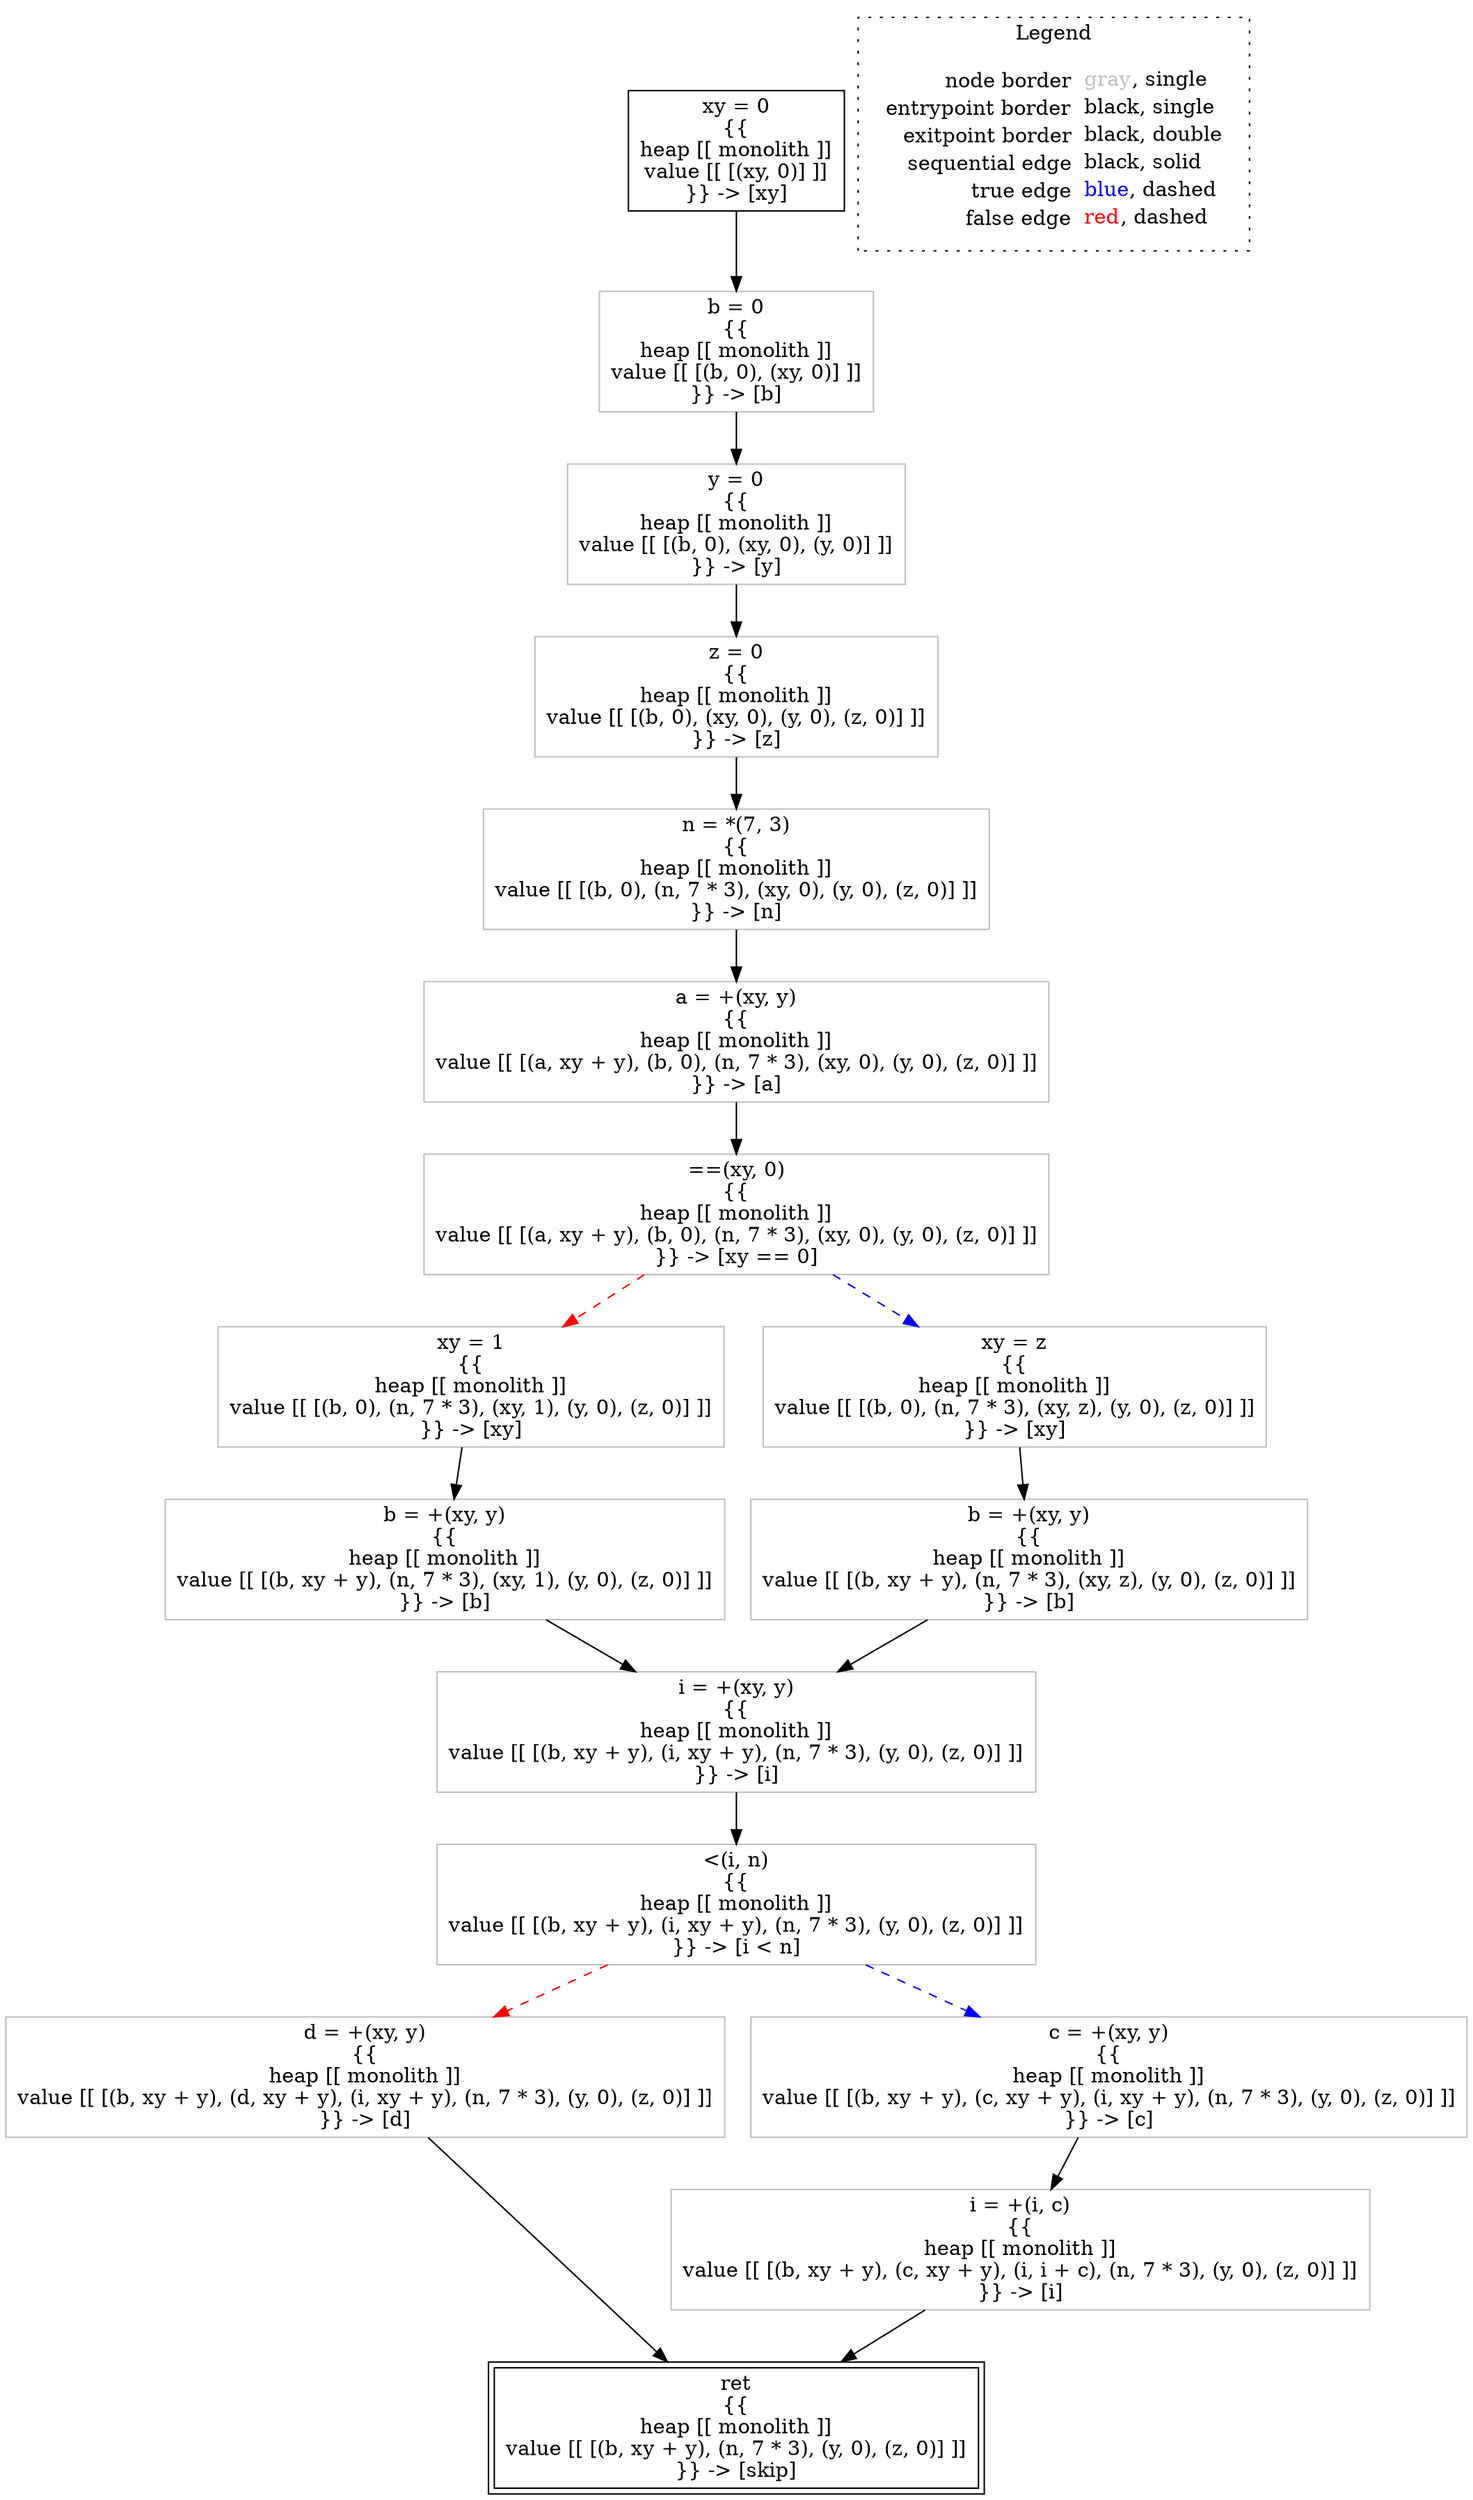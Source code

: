 digraph {
	"node0" [shape="rect",color="black",label=<xy = 0<BR/>{{<BR/>heap [[ monolith ]]<BR/>value [[ [(xy, 0)] ]]<BR/>}} -&gt; [xy]>];
	"node1" [shape="rect",color="gray",label=<==(xy, 0)<BR/>{{<BR/>heap [[ monolith ]]<BR/>value [[ [(a, xy + y), (b, 0), (n, 7 * 3), (xy, 0), (y, 0), (z, 0)] ]]<BR/>}} -&gt; [xy == 0]>];
	"node2" [shape="rect",color="gray",label=<d = +(xy, y)<BR/>{{<BR/>heap [[ monolith ]]<BR/>value [[ [(b, xy + y), (d, xy + y), (i, xy + y), (n, 7 * 3), (y, 0), (z, 0)] ]]<BR/>}} -&gt; [d]>];
	"node3" [shape="rect",color="gray",label=<c = +(xy, y)<BR/>{{<BR/>heap [[ monolith ]]<BR/>value [[ [(b, xy + y), (c, xy + y), (i, xy + y), (n, 7 * 3), (y, 0), (z, 0)] ]]<BR/>}} -&gt; [c]>];
	"node4" [shape="rect",color="gray",label=<y = 0<BR/>{{<BR/>heap [[ monolith ]]<BR/>value [[ [(b, 0), (xy, 0), (y, 0)] ]]<BR/>}} -&gt; [y]>];
	"node5" [shape="rect",color="gray",label=<a = +(xy, y)<BR/>{{<BR/>heap [[ monolith ]]<BR/>value [[ [(a, xy + y), (b, 0), (n, 7 * 3), (xy, 0), (y, 0), (z, 0)] ]]<BR/>}} -&gt; [a]>];
	"node6" [shape="rect",color="black",peripheries="2",label=<ret<BR/>{{<BR/>heap [[ monolith ]]<BR/>value [[ [(b, xy + y), (n, 7 * 3), (y, 0), (z, 0)] ]]<BR/>}} -&gt; [skip]>];
	"node7" [shape="rect",color="gray",label=<z = 0<BR/>{{<BR/>heap [[ monolith ]]<BR/>value [[ [(b, 0), (xy, 0), (y, 0), (z, 0)] ]]<BR/>}} -&gt; [z]>];
	"node8" [shape="rect",color="gray",label=<xy = 1<BR/>{{<BR/>heap [[ monolith ]]<BR/>value [[ [(b, 0), (n, 7 * 3), (xy, 1), (y, 0), (z, 0)] ]]<BR/>}} -&gt; [xy]>];
	"node9" [shape="rect",color="gray",label=<xy = z<BR/>{{<BR/>heap [[ monolith ]]<BR/>value [[ [(b, 0), (n, 7 * 3), (xy, z), (y, 0), (z, 0)] ]]<BR/>}} -&gt; [xy]>];
	"node10" [shape="rect",color="gray",label=<i = +(i, c)<BR/>{{<BR/>heap [[ monolith ]]<BR/>value [[ [(b, xy + y), (c, xy + y), (i, i + c), (n, 7 * 3), (y, 0), (z, 0)] ]]<BR/>}} -&gt; [i]>];
	"node11" [shape="rect",color="gray",label=<n = *(7, 3)<BR/>{{<BR/>heap [[ monolith ]]<BR/>value [[ [(b, 0), (n, 7 * 3), (xy, 0), (y, 0), (z, 0)] ]]<BR/>}} -&gt; [n]>];
	"node12" [shape="rect",color="gray",label=<b = 0<BR/>{{<BR/>heap [[ monolith ]]<BR/>value [[ [(b, 0), (xy, 0)] ]]<BR/>}} -&gt; [b]>];
	"node13" [shape="rect",color="gray",label=<&lt;(i, n)<BR/>{{<BR/>heap [[ monolith ]]<BR/>value [[ [(b, xy + y), (i, xy + y), (n, 7 * 3), (y, 0), (z, 0)] ]]<BR/>}} -&gt; [i &lt; n]>];
	"node14" [shape="rect",color="gray",label=<b = +(xy, y)<BR/>{{<BR/>heap [[ monolith ]]<BR/>value [[ [(b, xy + y), (n, 7 * 3), (xy, z), (y, 0), (z, 0)] ]]<BR/>}} -&gt; [b]>];
	"node15" [shape="rect",color="gray",label=<b = +(xy, y)<BR/>{{<BR/>heap [[ monolith ]]<BR/>value [[ [(b, xy + y), (n, 7 * 3), (xy, 1), (y, 0), (z, 0)] ]]<BR/>}} -&gt; [b]>];
	"node16" [shape="rect",color="gray",label=<i = +(xy, y)<BR/>{{<BR/>heap [[ monolith ]]<BR/>value [[ [(b, xy + y), (i, xy + y), (n, 7 * 3), (y, 0), (z, 0)] ]]<BR/>}} -&gt; [i]>];
	"node1" -> "node9" [color="blue",style="dashed"];
	"node1" -> "node8" [color="red",style="dashed"];
	"node2" -> "node6" [color="black"];
	"node3" -> "node10" [color="black"];
	"node4" -> "node7" [color="black"];
	"node5" -> "node1" [color="black"];
	"node7" -> "node11" [color="black"];
	"node8" -> "node15" [color="black"];
	"node9" -> "node14" [color="black"];
	"node10" -> "node6" [color="black"];
	"node11" -> "node5" [color="black"];
	"node0" -> "node12" [color="black"];
	"node12" -> "node4" [color="black"];
	"node13" -> "node2" [color="red",style="dashed"];
	"node13" -> "node3" [color="blue",style="dashed"];
	"node14" -> "node16" [color="black"];
	"node15" -> "node16" [color="black"];
	"node16" -> "node13" [color="black"];
subgraph cluster_legend {
	label="Legend";
	style=dotted;
	node [shape=plaintext];
	"legend" [label=<<table border="0" cellpadding="2" cellspacing="0" cellborder="0"><tr><td align="right">node border&nbsp;</td><td align="left"><font color="gray">gray</font>, single</td></tr><tr><td align="right">entrypoint border&nbsp;</td><td align="left"><font color="black">black</font>, single</td></tr><tr><td align="right">exitpoint border&nbsp;</td><td align="left"><font color="black">black</font>, double</td></tr><tr><td align="right">sequential edge&nbsp;</td><td align="left"><font color="black">black</font>, solid</td></tr><tr><td align="right">true edge&nbsp;</td><td align="left"><font color="blue">blue</font>, dashed</td></tr><tr><td align="right">false edge&nbsp;</td><td align="left"><font color="red">red</font>, dashed</td></tr></table>>];
}

}
